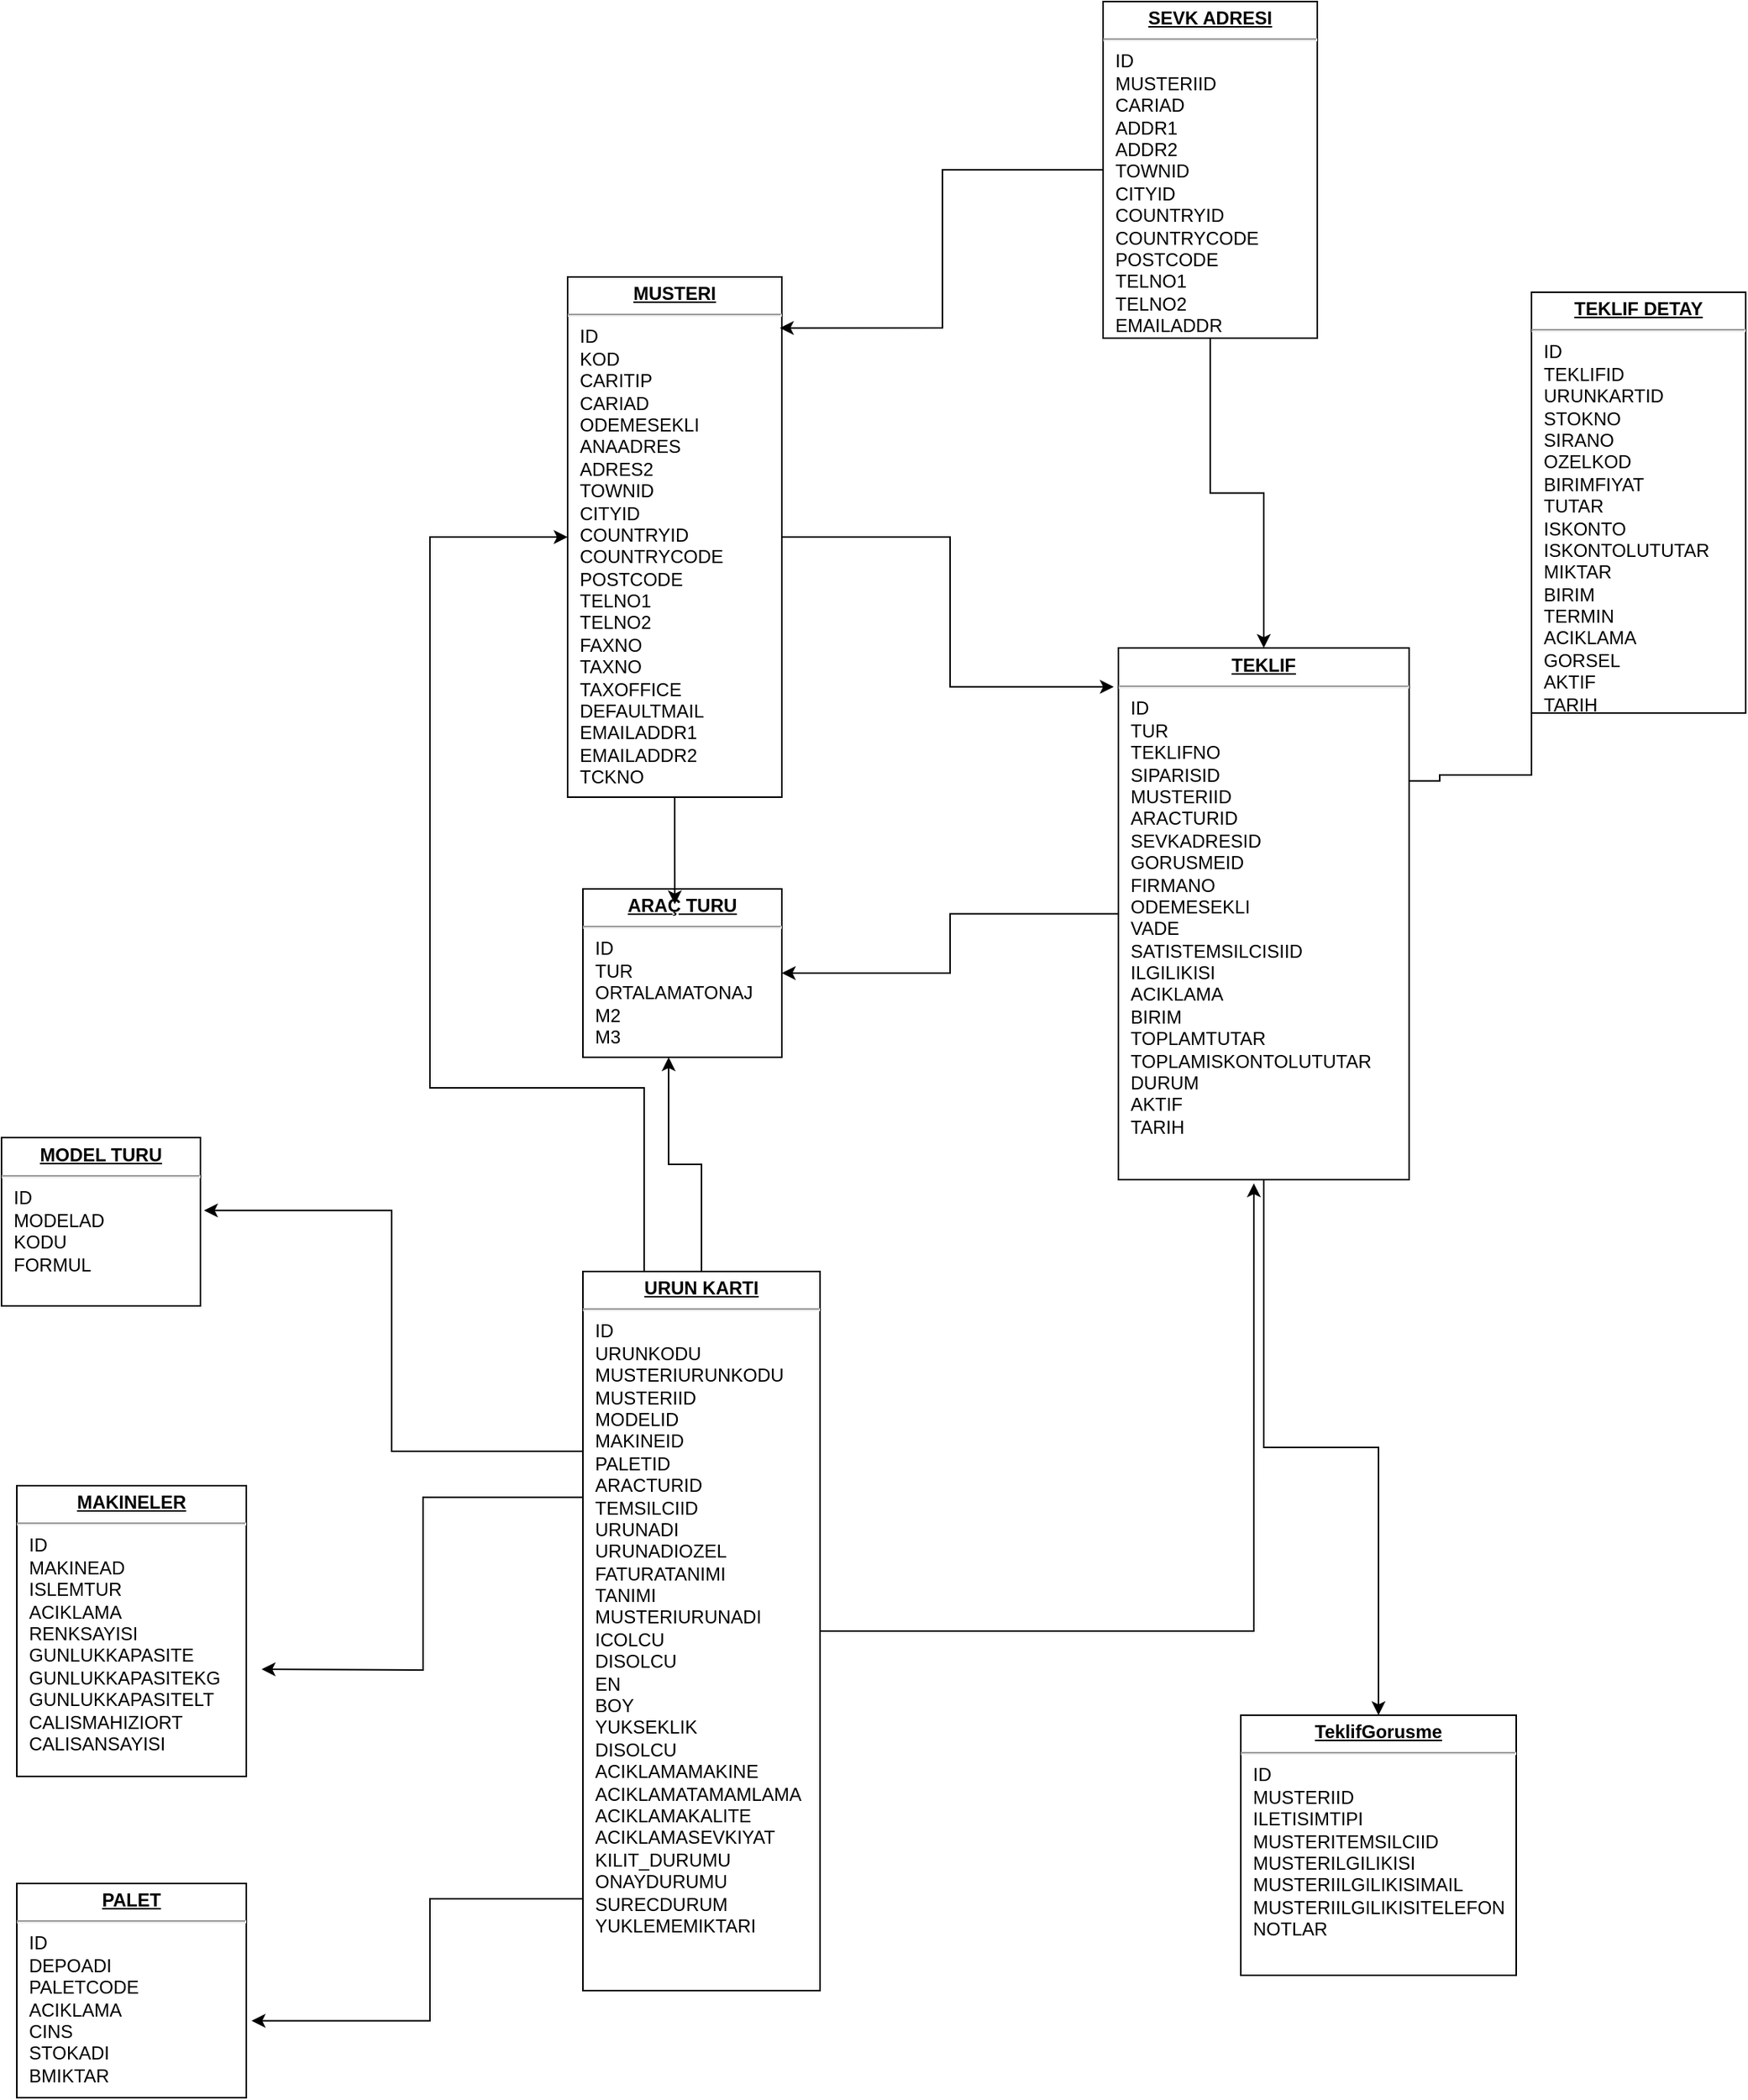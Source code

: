 <mxfile version="24.7.6">
  <diagram name="Page-1" id="a7904f86-f2b4-8e86-fa97-74104820619b">
    <mxGraphModel dx="3890" dy="2137" grid="1" gridSize="10" guides="1" tooltips="1" connect="1" arrows="1" fold="1" page="1" pageScale="1" pageWidth="1100" pageHeight="850" background="none" math="0" shadow="0">
      <root>
        <mxCell id="0" />
        <mxCell id="1" parent="0" />
        <mxCell id="Hgp5e7iiGwVwY_Y89gN8-15" style="edgeStyle=orthogonalEdgeStyle;rounded=0;orthogonalLoop=1;jettySize=auto;html=1;entryX=1;entryY=0.5;entryDx=0;entryDy=0;" parent="1" source="24794b860abc3c2d-1" target="Hgp5e7iiGwVwY_Y89gN8-5" edge="1">
          <mxGeometry relative="1" as="geometry" />
        </mxCell>
        <mxCell id="bi0TsSE7OpreCBhFvPM3-5" style="edgeStyle=orthogonalEdgeStyle;rounded=0;orthogonalLoop=1;jettySize=auto;html=1;entryX=0.5;entryY=0;entryDx=0;entryDy=0;" edge="1" parent="1" source="24794b860abc3c2d-1" target="24794b860abc3c2d-16">
          <mxGeometry relative="1" as="geometry" />
        </mxCell>
        <mxCell id="24794b860abc3c2d-1" value="&lt;p style=&quot;margin: 0px ; margin-top: 4px ; text-align: center ; text-decoration: underline&quot;&gt;&lt;b&gt;TEKLIF&lt;/b&gt;&lt;/p&gt;&lt;hr&gt;&lt;p style=&quot;margin: 0px ; margin-left: 8px&quot;&gt;ID&lt;/p&gt;&lt;p style=&quot;margin: 0px ; margin-left: 8px&quot;&gt;TUR&lt;/p&gt;&lt;p style=&quot;margin: 0px ; margin-left: 8px&quot;&gt;TEKLIFNO&lt;/p&gt;&lt;p style=&quot;margin: 0px ; margin-left: 8px&quot;&gt;SIPARISID&lt;/p&gt;&lt;p style=&quot;margin: 0px ; margin-left: 8px&quot;&gt;MUSTERIID&lt;/p&gt;&lt;p style=&quot;margin: 0px ; margin-left: 8px&quot;&gt;ARACTURID&lt;/p&gt;&lt;p style=&quot;margin: 0px ; margin-left: 8px&quot;&gt;SEVKADRESID&lt;/p&gt;&lt;p style=&quot;margin: 0px ; margin-left: 8px&quot;&gt;GORUSMEID&lt;/p&gt;&lt;p style=&quot;margin: 0px ; margin-left: 8px&quot;&gt;FIRMANO&lt;/p&gt;&lt;p style=&quot;margin: 0px ; margin-left: 8px&quot;&gt;ODEMESEKLI&lt;/p&gt;&lt;p style=&quot;margin: 0px ; margin-left: 8px&quot;&gt;VADE&lt;/p&gt;&lt;p style=&quot;margin: 0px ; margin-left: 8px&quot;&gt;SATISTEMSILCISIID&lt;/p&gt;&lt;p style=&quot;margin: 0px ; margin-left: 8px&quot;&gt;ILGILIKISI&lt;/p&gt;&lt;p style=&quot;margin: 0px ; margin-left: 8px&quot;&gt;ACIKLAMA&lt;/p&gt;&lt;p style=&quot;margin: 0px ; margin-left: 8px&quot;&gt;BIRIM&lt;/p&gt;&lt;p style=&quot;margin: 0px ; margin-left: 8px&quot;&gt;TOPLAMTUTAR&lt;/p&gt;&lt;p style=&quot;margin: 0px ; margin-left: 8px&quot;&gt;TOPLAMISKONTOLUTUTAR&lt;/p&gt;&lt;p style=&quot;margin: 0px ; margin-left: 8px&quot;&gt;DURUM&lt;/p&gt;&lt;p style=&quot;margin: 0px ; margin-left: 8px&quot;&gt;AKTIF&lt;/p&gt;&lt;p style=&quot;margin: 0px ; margin-left: 8px&quot;&gt;TARIH&lt;/p&gt;&lt;p style=&quot;margin: 0px ; margin-left: 8px&quot;&gt;&lt;/p&gt;" style="verticalAlign=top;align=left;overflow=fill;fontSize=12;fontFamily=Helvetica;html=1;rounded=0;shadow=0;comic=0;labelBackgroundColor=none;strokeWidth=1" parent="1" vertex="1">
          <mxGeometry x="-60" y="-367.5" width="190" height="347.5" as="geometry" />
        </mxCell>
        <mxCell id="24794b860abc3c2d-16" value="&lt;p style=&quot;margin: 0px ; margin-top: 4px ; text-align: center ; text-decoration: underline&quot;&gt;&lt;b&gt;TeklifGorusme&lt;/b&gt;&lt;/p&gt;&lt;hr&gt;&lt;p style=&quot;margin: 0px ; margin-left: 8px&quot;&gt;ID&lt;/p&gt;&lt;p style=&quot;margin: 0px ; margin-left: 8px&quot;&gt;MUSTERIID&lt;/p&gt;&lt;p style=&quot;margin: 0px ; margin-left: 8px&quot;&gt;ILETISIMTIPI&lt;/p&gt;&lt;p style=&quot;margin: 0px ; margin-left: 8px&quot;&gt;MUSTERITEMSILCIID&lt;/p&gt;&lt;p style=&quot;margin: 0px ; margin-left: 8px&quot;&gt;MUSTERILGILIKISI&lt;/p&gt;&lt;p style=&quot;margin: 0px ; margin-left: 8px&quot;&gt;MUSTERIILGILIKISIMAIL&lt;/p&gt;&lt;p style=&quot;margin: 0px ; margin-left: 8px&quot;&gt;MUSTERIILGILIKISITELEFON&lt;/p&gt;&lt;p style=&quot;margin: 0px ; margin-left: 8px&quot;&gt;NOTLAR&lt;/p&gt;&lt;p style=&quot;margin: 0px ; margin-left: 8px&quot;&gt;&lt;br&gt;&lt;/p&gt;" style="verticalAlign=top;align=left;overflow=fill;fontSize=12;fontFamily=Helvetica;html=1;rounded=0;shadow=0;comic=0;labelBackgroundColor=none;strokeWidth=1" parent="1" vertex="1">
          <mxGeometry x="20" y="330" width="180" height="170" as="geometry" />
        </mxCell>
        <mxCell id="24794b860abc3c2d-40" style="edgeStyle=orthogonalEdgeStyle;rounded=0;html=1;exitX=0;exitY=0.25;entryX=1;entryY=0.25;labelBackgroundColor=none;endArrow=none;endFill=0;endSize=8;fontFamily=Verdana;fontSize=12;align=left;" parent="1" source="24794b860abc3c2d-17" target="24794b860abc3c2d-1" edge="1">
          <mxGeometry relative="1" as="geometry">
            <Array as="points">
              <mxPoint x="210" y="-284.5" />
              <mxPoint x="150" y="-284.5" />
            </Array>
          </mxGeometry>
        </mxCell>
        <mxCell id="24794b860abc3c2d-17" value="&lt;p style=&quot;margin: 0px ; margin-top: 4px ; text-align: center ; text-decoration: underline&quot;&gt;&lt;b&gt;TEKLIF DETAY&lt;/b&gt;&lt;/p&gt;&lt;hr&gt;&lt;p style=&quot;margin: 0px ; margin-left: 8px&quot;&gt;ID&lt;br&gt;TEKLIFID&lt;/p&gt;&lt;p style=&quot;margin: 0px ; margin-left: 8px&quot;&gt;URUNKARTID&lt;/p&gt;&lt;p style=&quot;margin: 0px ; margin-left: 8px&quot;&gt;STOKNO&lt;/p&gt;&lt;p style=&quot;margin: 0px ; margin-left: 8px&quot;&gt;&lt;span style=&quot;background-color: initial;&quot;&gt;SIRANO&lt;/span&gt;&lt;/p&gt;&lt;p style=&quot;margin: 0px ; margin-left: 8px&quot;&gt;&lt;span style=&quot;background-color: initial;&quot;&gt;OZELKOD&lt;/span&gt;&lt;br&gt;&lt;/p&gt;&lt;p style=&quot;margin: 0px ; margin-left: 8px&quot;&gt;&lt;span style=&quot;background-color: initial;&quot;&gt;BIRIMFIYAT&lt;/span&gt;&lt;/p&gt;&lt;p style=&quot;margin: 0px ; margin-left: 8px&quot;&gt;TUTAR&lt;br&gt;&lt;/p&gt;&lt;p style=&quot;margin: 0px ; margin-left: 8px&quot;&gt;ISKONTO&lt;/p&gt;&lt;p style=&quot;margin: 0px ; margin-left: 8px&quot;&gt;ISKONTOLUTUTAR&lt;/p&gt;&lt;p style=&quot;margin: 0px ; margin-left: 8px&quot;&gt;MIKTAR&lt;/p&gt;&lt;p style=&quot;margin: 0px ; margin-left: 8px&quot;&gt;BIRIM&lt;/p&gt;&lt;p style=&quot;margin: 0px ; margin-left: 8px&quot;&gt;TERMIN&lt;/p&gt;&lt;p style=&quot;margin: 0px ; margin-left: 8px&quot;&gt;ACIKLAMA&lt;/p&gt;&lt;p style=&quot;margin: 0px ; margin-left: 8px&quot;&gt;GORSEL&lt;/p&gt;&lt;p style=&quot;margin: 0px ; margin-left: 8px&quot;&gt;AKTIF&lt;/p&gt;&lt;p style=&quot;margin: 0px ; margin-left: 8px&quot;&gt;TARIH&lt;/p&gt;" style="verticalAlign=top;align=left;overflow=fill;fontSize=12;fontFamily=Helvetica;html=1;rounded=0;shadow=0;comic=0;labelBackgroundColor=none;strokeWidth=1" parent="1" vertex="1">
          <mxGeometry x="210" y="-600" width="140" height="275" as="geometry" />
        </mxCell>
        <mxCell id="Hgp5e7iiGwVwY_Y89gN8-1" value="&lt;p style=&quot;margin: 0px ; margin-top: 4px ; text-align: center ; text-decoration: underline&quot;&gt;&lt;b&gt;MUSTERI&lt;/b&gt;&lt;/p&gt;&lt;hr&gt;&lt;p style=&quot;margin: 0px ; margin-left: 8px&quot;&gt;ID&lt;br&gt;KOD&lt;br&gt;CARITIP&lt;/p&gt;&lt;p style=&quot;margin: 0px ; margin-left: 8px&quot;&gt;CARIAD&lt;/p&gt;&lt;p style=&quot;margin: 0px ; margin-left: 8px&quot;&gt;ODEMESEKLI&lt;br&gt;&lt;/p&gt;&lt;p style=&quot;margin: 0px ; margin-left: 8px&quot;&gt;ANAADRES&lt;br&gt;&lt;/p&gt;&lt;p style=&quot;margin: 0px ; margin-left: 8px&quot;&gt;ADRES2&lt;br&gt;&lt;/p&gt;&lt;p style=&quot;margin: 0px ; margin-left: 8px&quot;&gt;TOWNID&lt;/p&gt;&lt;p style=&quot;margin: 0px ; margin-left: 8px&quot;&gt;CITYID&lt;/p&gt;&lt;p style=&quot;margin: 0px ; margin-left: 8px&quot;&gt;COUNTRYID&lt;/p&gt;&lt;p style=&quot;margin: 0px ; margin-left: 8px&quot;&gt;COUNTRYCODE&lt;/p&gt;&lt;p style=&quot;margin: 0px ; margin-left: 8px&quot;&gt;POSTCODE&lt;/p&gt;&lt;p style=&quot;margin: 0px ; margin-left: 8px&quot;&gt;TELNO1&lt;/p&gt;&lt;p style=&quot;margin: 0px ; margin-left: 8px&quot;&gt;TELNO2&lt;/p&gt;&lt;p style=&quot;margin: 0px ; margin-left: 8px&quot;&gt;FAXNO&lt;/p&gt;&lt;p style=&quot;margin: 0px ; margin-left: 8px&quot;&gt;TAXNO&lt;/p&gt;&lt;p style=&quot;margin: 0px ; margin-left: 8px&quot;&gt;TAXOFFICE&lt;/p&gt;&lt;p style=&quot;margin: 0px ; margin-left: 8px&quot;&gt;DEFAULTMAIL&lt;/p&gt;&lt;p style=&quot;margin: 0px ; margin-left: 8px&quot;&gt;EMAILADDR1&lt;/p&gt;&lt;p style=&quot;margin: 0px ; margin-left: 8px&quot;&gt;EMAILADDR2&lt;/p&gt;&lt;p style=&quot;margin: 0px ; margin-left: 8px&quot;&gt;TCKNO&lt;/p&gt;&lt;p style=&quot;margin: 0px ; margin-left: 8px&quot;&gt;&lt;br&gt;&lt;/p&gt;" style="verticalAlign=top;align=left;overflow=fill;fontSize=12;fontFamily=Helvetica;html=1;rounded=0;shadow=0;comic=0;labelBackgroundColor=none;strokeWidth=1" parent="1" vertex="1">
          <mxGeometry x="-420" y="-610" width="140" height="340" as="geometry" />
        </mxCell>
        <mxCell id="Hgp5e7iiGwVwY_Y89gN8-4" style="edgeStyle=orthogonalEdgeStyle;rounded=0;orthogonalLoop=1;jettySize=auto;html=1;exitX=1;exitY=0.5;exitDx=0;exitDy=0;entryX=-0.016;entryY=0.073;entryDx=0;entryDy=0;entryPerimeter=0;" parent="1" source="Hgp5e7iiGwVwY_Y89gN8-1" target="24794b860abc3c2d-1" edge="1">
          <mxGeometry relative="1" as="geometry" />
        </mxCell>
        <mxCell id="Hgp5e7iiGwVwY_Y89gN8-5" value="&lt;p style=&quot;margin: 0px ; margin-top: 4px ; text-align: center ; text-decoration: underline&quot;&gt;&lt;b&gt;ARAÇ TURU&lt;/b&gt;&lt;/p&gt;&lt;hr&gt;&lt;p style=&quot;margin: 0px ; margin-left: 8px&quot;&gt;ID&lt;br&gt;TUR&lt;br&gt;ORTALAMATONAJ&lt;/p&gt;&lt;p style=&quot;margin: 0px ; margin-left: 8px&quot;&gt;M2&lt;/p&gt;&lt;p style=&quot;margin: 0px ; margin-left: 8px&quot;&gt;M3&lt;br&gt;&lt;/p&gt;&lt;p style=&quot;margin: 0px ; margin-left: 8px&quot;&gt;&lt;br&gt;&lt;/p&gt;" style="verticalAlign=top;align=left;overflow=fill;fontSize=12;fontFamily=Helvetica;html=1;rounded=0;shadow=0;comic=0;labelBackgroundColor=none;strokeWidth=1" parent="1" vertex="1">
          <mxGeometry x="-410" y="-210" width="130" height="110" as="geometry" />
        </mxCell>
        <mxCell id="Hgp5e7iiGwVwY_Y89gN8-10" style="edgeStyle=orthogonalEdgeStyle;rounded=0;orthogonalLoop=1;jettySize=auto;html=1;entryX=0.991;entryY=0.098;entryDx=0;entryDy=0;entryPerimeter=0;" parent="1" source="Hgp5e7iiGwVwY_Y89gN8-9" target="Hgp5e7iiGwVwY_Y89gN8-1" edge="1">
          <mxGeometry relative="1" as="geometry">
            <mxPoint x="-270" y="-600.0" as="targetPoint" />
          </mxGeometry>
        </mxCell>
        <mxCell id="Hgp5e7iiGwVwY_Y89gN8-16" style="edgeStyle=orthogonalEdgeStyle;rounded=0;orthogonalLoop=1;jettySize=auto;html=1;entryX=0.5;entryY=0;entryDx=0;entryDy=0;" parent="1" source="Hgp5e7iiGwVwY_Y89gN8-9" target="24794b860abc3c2d-1" edge="1">
          <mxGeometry relative="1" as="geometry" />
        </mxCell>
        <mxCell id="Hgp5e7iiGwVwY_Y89gN8-9" value="&lt;p style=&quot;margin: 0px ; margin-top: 4px ; text-align: center ; text-decoration: underline&quot;&gt;&lt;b&gt;SEVK ADRESI&lt;/b&gt;&lt;/p&gt;&lt;hr&gt;&lt;p style=&quot;margin: 0px ; margin-left: 8px&quot;&gt;ID&lt;/p&gt;&lt;p style=&quot;margin: 0px ; margin-left: 8px&quot;&gt;MUSTERIID&lt;/p&gt;&lt;p style=&quot;margin: 0px ; margin-left: 8px&quot;&gt;CARIAD&lt;/p&gt;&lt;p style=&quot;margin: 0px ; margin-left: 8px&quot;&gt;ADDR1&lt;/p&gt;&lt;p style=&quot;margin: 0px ; margin-left: 8px&quot;&gt;ADDR2&lt;/p&gt;&lt;p style=&quot;margin: 0px 0px 0px 8px;&quot;&gt;TOWNID&lt;/p&gt;&lt;p style=&quot;margin: 0px 0px 0px 8px;&quot;&gt;CITYID&lt;/p&gt;&lt;p style=&quot;margin: 0px 0px 0px 8px;&quot;&gt;COUNTRYID&lt;/p&gt;&lt;p style=&quot;margin: 0px 0px 0px 8px;&quot;&gt;COUNTRYCODE&lt;/p&gt;&lt;p style=&quot;margin: 0px 0px 0px 8px;&quot;&gt;POSTCODE&lt;/p&gt;&lt;p style=&quot;margin: 0px 0px 0px 8px;&quot;&gt;TELNO1&lt;/p&gt;&lt;p style=&quot;margin: 0px 0px 0px 8px;&quot;&gt;TELNO2&lt;/p&gt;&lt;p style=&quot;margin: 0px 0px 0px 8px;&quot;&gt;EMAILADDR&lt;/p&gt;" style="verticalAlign=top;align=left;overflow=fill;fontSize=12;fontFamily=Helvetica;html=1;rounded=0;shadow=0;comic=0;labelBackgroundColor=none;strokeWidth=1" parent="1" vertex="1">
          <mxGeometry x="-70" y="-790" width="140" height="220" as="geometry" />
        </mxCell>
        <mxCell id="Hgp5e7iiGwVwY_Y89gN8-14" style="edgeStyle=orthogonalEdgeStyle;rounded=0;orthogonalLoop=1;jettySize=auto;html=1;entryX=0.462;entryY=0.091;entryDx=0;entryDy=0;entryPerimeter=0;" parent="1" source="Hgp5e7iiGwVwY_Y89gN8-1" target="Hgp5e7iiGwVwY_Y89gN8-5" edge="1">
          <mxGeometry relative="1" as="geometry" />
        </mxCell>
        <mxCell id="Hgp5e7iiGwVwY_Y89gN8-18" style="edgeStyle=orthogonalEdgeStyle;rounded=0;orthogonalLoop=1;jettySize=auto;html=1;entryX=0.466;entryY=1.007;entryDx=0;entryDy=0;entryPerimeter=0;" parent="1" source="Hgp5e7iiGwVwY_Y89gN8-17" target="24794b860abc3c2d-1" edge="1">
          <mxGeometry relative="1" as="geometry">
            <Array as="points">
              <mxPoint x="28" y="275" />
            </Array>
          </mxGeometry>
        </mxCell>
        <mxCell id="LyX2xCO0pl1XPPJ5Hr9K-2" style="edgeStyle=orthogonalEdgeStyle;rounded=0;orthogonalLoop=1;jettySize=auto;html=1;entryX=0;entryY=0.5;entryDx=0;entryDy=0;" parent="1" source="Hgp5e7iiGwVwY_Y89gN8-17" target="Hgp5e7iiGwVwY_Y89gN8-1" edge="1">
          <mxGeometry relative="1" as="geometry">
            <Array as="points">
              <mxPoint x="-370" y="-80" />
              <mxPoint x="-510" y="-80" />
              <mxPoint x="-510" y="-440" />
            </Array>
          </mxGeometry>
        </mxCell>
        <mxCell id="LyX2xCO0pl1XPPJ5Hr9K-7" style="edgeStyle=orthogonalEdgeStyle;rounded=0;orthogonalLoop=1;jettySize=auto;html=1;entryX=1.018;entryY=0.433;entryDx=0;entryDy=0;exitX=0;exitY=0.25;exitDx=0;exitDy=0;entryPerimeter=0;" parent="1" source="Hgp5e7iiGwVwY_Y89gN8-17" target="LyX2xCO0pl1XPPJ5Hr9K-4" edge="1">
          <mxGeometry relative="1" as="geometry" />
        </mxCell>
        <mxCell id="LyX2xCO0pl1XPPJ5Hr9K-8" style="edgeStyle=orthogonalEdgeStyle;rounded=0;orthogonalLoop=1;jettySize=auto;html=1;exitX=0.021;exitY=0.314;exitDx=0;exitDy=0;exitPerimeter=0;" parent="1" source="Hgp5e7iiGwVwY_Y89gN8-17" edge="1">
          <mxGeometry relative="1" as="geometry">
            <mxPoint x="-620" y="300" as="targetPoint" />
          </mxGeometry>
        </mxCell>
        <mxCell id="Hgp5e7iiGwVwY_Y89gN8-17" value="&lt;p style=&quot;margin: 0px ; margin-top: 4px ; text-align: center ; text-decoration: underline&quot;&gt;&lt;b&gt;URUN KARTI&lt;/b&gt;&lt;/p&gt;&lt;hr&gt;&lt;p style=&quot;margin: 0px ; margin-left: 8px&quot;&gt;ID&lt;/p&gt;&lt;p style=&quot;margin: 0px ; margin-left: 8px&quot;&gt;URUNKODU&lt;/p&gt;&lt;p style=&quot;margin: 0px ; margin-left: 8px&quot;&gt;MUSTERIURUNKODU&lt;/p&gt;&lt;p style=&quot;margin: 0px ; margin-left: 8px&quot;&gt;MUSTERIID&lt;/p&gt;&lt;p style=&quot;margin: 0px ; margin-left: 8px&quot;&gt;MODELID&lt;/p&gt;&lt;p style=&quot;margin: 0px ; margin-left: 8px&quot;&gt;MAKINEID&lt;/p&gt;&lt;p style=&quot;margin: 0px ; margin-left: 8px&quot;&gt;PALETID&lt;/p&gt;&lt;p style=&quot;margin: 0px ; margin-left: 8px&quot;&gt;ARACTURID&lt;/p&gt;&lt;p style=&quot;margin: 0px ; margin-left: 8px&quot;&gt;TEMSILCIID&lt;/p&gt;&lt;p style=&quot;margin: 0px ; margin-left: 8px&quot;&gt;URUNADI&lt;/p&gt;&lt;p style=&quot;margin: 0px ; margin-left: 8px&quot;&gt;URUNADIOZEL&lt;/p&gt;&lt;p style=&quot;margin: 0px ; margin-left: 8px&quot;&gt;FATURATANIMI&lt;/p&gt;&lt;p style=&quot;margin: 0px ; margin-left: 8px&quot;&gt;TANIMI&lt;/p&gt;&lt;p style=&quot;margin: 0px ; margin-left: 8px&quot;&gt;MUSTERIURUNADI&lt;/p&gt;&lt;p style=&quot;margin: 0px ; margin-left: 8px&quot;&gt;ICOLCU&lt;/p&gt;&lt;p style=&quot;margin: 0px ; margin-left: 8px&quot;&gt;DISOLCU&lt;/p&gt;&lt;p style=&quot;margin: 0px ; margin-left: 8px&quot;&gt;EN&lt;/p&gt;&lt;p style=&quot;margin: 0px ; margin-left: 8px&quot;&gt;BOY&lt;/p&gt;&lt;p style=&quot;margin: 0px ; margin-left: 8px&quot;&gt;YUKSEKLIK&lt;/p&gt;&lt;p style=&quot;margin: 0px ; margin-left: 8px&quot;&gt;DISOLCU&lt;/p&gt;&lt;p style=&quot;margin: 0px ; margin-left: 8px&quot;&gt;ACIKLAMAMAKINE&lt;/p&gt;&lt;p style=&quot;margin: 0px ; margin-left: 8px&quot;&gt;ACIKLAMATAMAMLAMA&lt;/p&gt;&lt;p style=&quot;margin: 0px ; margin-left: 8px&quot;&gt;ACIKLAMAKALITE&lt;/p&gt;&lt;p style=&quot;margin: 0px ; margin-left: 8px&quot;&gt;ACIKLAMASEVKIYAT&lt;/p&gt;&lt;p style=&quot;margin: 0px ; margin-left: 8px&quot;&gt;KILIT_DURUMU&lt;/p&gt;&lt;p style=&quot;margin: 0px ; margin-left: 8px&quot;&gt;ONAYDURUMU&lt;/p&gt;&lt;p style=&quot;margin: 0px ; margin-left: 8px&quot;&gt;SURECDURUM&lt;/p&gt;&lt;p style=&quot;margin: 0px ; margin-left: 8px&quot;&gt;YUKLEMEMIKTARI&lt;/p&gt;&lt;p style=&quot;margin: 0px ; margin-left: 8px&quot;&gt;&lt;/p&gt;" style="verticalAlign=top;align=left;overflow=fill;fontSize=12;fontFamily=Helvetica;html=1;rounded=0;shadow=0;comic=0;labelBackgroundColor=none;strokeWidth=1" parent="1" vertex="1">
          <mxGeometry x="-410" y="40" width="155" height="470" as="geometry" />
        </mxCell>
        <mxCell id="LyX2xCO0pl1XPPJ5Hr9K-3" style="edgeStyle=orthogonalEdgeStyle;rounded=0;orthogonalLoop=1;jettySize=auto;html=1;entryX=0.431;entryY=1;entryDx=0;entryDy=0;entryPerimeter=0;" parent="1" source="Hgp5e7iiGwVwY_Y89gN8-17" target="Hgp5e7iiGwVwY_Y89gN8-5" edge="1">
          <mxGeometry relative="1" as="geometry" />
        </mxCell>
        <mxCell id="LyX2xCO0pl1XPPJ5Hr9K-4" value="&lt;p style=&quot;margin: 0px ; margin-top: 4px ; text-align: center ; text-decoration: underline&quot;&gt;&lt;b&gt;MODEL TURU&lt;/b&gt;&lt;/p&gt;&lt;hr&gt;&lt;p style=&quot;margin: 0px ; margin-left: 8px&quot;&gt;ID&lt;br&gt;MODELAD&lt;/p&gt;&lt;p style=&quot;margin: 0px ; margin-left: 8px&quot;&gt;KODU&lt;/p&gt;&lt;p style=&quot;margin: 0px ; margin-left: 8px&quot;&gt;FORMUL&lt;/p&gt;" style="verticalAlign=top;align=left;overflow=fill;fontSize=12;fontFamily=Helvetica;html=1;rounded=0;shadow=0;comic=0;labelBackgroundColor=none;strokeWidth=1" parent="1" vertex="1">
          <mxGeometry x="-790" y="-47.5" width="130" height="110" as="geometry" />
        </mxCell>
        <mxCell id="LyX2xCO0pl1XPPJ5Hr9K-6" value="&lt;p style=&quot;margin: 0px ; margin-top: 4px ; text-align: center ; text-decoration: underline&quot;&gt;&lt;b&gt;MAKINELER&lt;/b&gt;&lt;/p&gt;&lt;hr&gt;&lt;p style=&quot;margin: 0px ; margin-left: 8px&quot;&gt;ID&lt;br&gt;MAKINEAD&lt;/p&gt;&lt;p style=&quot;margin: 0px ; margin-left: 8px&quot;&gt;ISLEMTUR&lt;/p&gt;&lt;p style=&quot;margin: 0px ; margin-left: 8px&quot;&gt;ACIKLAMA&lt;/p&gt;&lt;p style=&quot;margin: 0px ; margin-left: 8px&quot;&gt;RENKSAYISI&lt;/p&gt;&lt;p style=&quot;margin: 0px ; margin-left: 8px&quot;&gt;GUNLUKKAPASITE&lt;/p&gt;&lt;p style=&quot;margin: 0px ; margin-left: 8px&quot;&gt;GUNLUKKAPASITEKG&lt;/p&gt;&lt;p style=&quot;margin: 0px ; margin-left: 8px&quot;&gt;GUNLUKKAPASITELT&lt;/p&gt;&lt;p style=&quot;margin: 0px ; margin-left: 8px&quot;&gt;CALISMAHIZIORT&lt;/p&gt;&lt;p style=&quot;margin: 0px ; margin-left: 8px&quot;&gt;CALISANSAYISI&lt;/p&gt;" style="verticalAlign=top;align=left;overflow=fill;fontSize=12;fontFamily=Helvetica;html=1;rounded=0;shadow=0;comic=0;labelBackgroundColor=none;strokeWidth=1" parent="1" vertex="1">
          <mxGeometry x="-780" y="180" width="150" height="190" as="geometry" />
        </mxCell>
        <mxCell id="LyX2xCO0pl1XPPJ5Hr9K-9" value="&lt;p style=&quot;margin: 0px ; margin-top: 4px ; text-align: center ; text-decoration: underline&quot;&gt;&lt;b&gt;PALET&lt;/b&gt;&lt;/p&gt;&lt;hr&gt;&lt;p style=&quot;margin: 0px ; margin-left: 8px&quot;&gt;ID&lt;br&gt;DEPOADI&lt;/p&gt;&lt;p style=&quot;margin: 0px ; margin-left: 8px&quot;&gt;PALETCODE&lt;/p&gt;&lt;p style=&quot;margin: 0px ; margin-left: 8px&quot;&gt;ACIKLAMA&lt;/p&gt;&lt;p style=&quot;margin: 0px ; margin-left: 8px&quot;&gt;CINS&lt;/p&gt;&lt;p style=&quot;margin: 0px ; margin-left: 8px&quot;&gt;STOKADI&lt;/p&gt;&lt;p style=&quot;margin: 0px ; margin-left: 8px&quot;&gt;BMIKTAR&lt;/p&gt;" style="verticalAlign=top;align=left;overflow=fill;fontSize=12;fontFamily=Helvetica;html=1;rounded=0;shadow=0;comic=0;labelBackgroundColor=none;strokeWidth=1" parent="1" vertex="1">
          <mxGeometry x="-780" y="440" width="150" height="140" as="geometry" />
        </mxCell>
        <mxCell id="LyX2xCO0pl1XPPJ5Hr9K-11" style="edgeStyle=orthogonalEdgeStyle;rounded=0;orthogonalLoop=1;jettySize=auto;html=1;entryX=1.023;entryY=0.641;entryDx=0;entryDy=0;entryPerimeter=0;" parent="1" source="Hgp5e7iiGwVwY_Y89gN8-17" target="LyX2xCO0pl1XPPJ5Hr9K-9" edge="1">
          <mxGeometry relative="1" as="geometry">
            <mxPoint x="-590" y="530" as="targetPoint" />
            <Array as="points">
              <mxPoint x="-510" y="450" />
              <mxPoint x="-510" y="530" />
            </Array>
          </mxGeometry>
        </mxCell>
      </root>
    </mxGraphModel>
  </diagram>
</mxfile>
